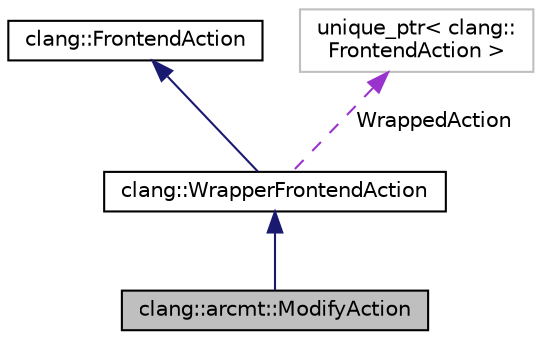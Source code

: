 digraph "clang::arcmt::ModifyAction"
{
 // LATEX_PDF_SIZE
  bgcolor="transparent";
  edge [fontname="Helvetica",fontsize="10",labelfontname="Helvetica",labelfontsize="10"];
  node [fontname="Helvetica",fontsize="10",shape=record];
  Node1 [label="clang::arcmt::ModifyAction",height=0.2,width=0.4,color="black", fillcolor="grey75", style="filled", fontcolor="black",tooltip=" "];
  Node2 -> Node1 [dir="back",color="midnightblue",fontsize="10",style="solid",fontname="Helvetica"];
  Node2 [label="clang::WrapperFrontendAction",height=0.2,width=0.4,color="black",URL="$classclang_1_1WrapperFrontendAction.html",tooltip="A frontend action which simply wraps some other runtime-specified frontend action."];
  Node3 -> Node2 [dir="back",color="midnightblue",fontsize="10",style="solid",fontname="Helvetica"];
  Node3 [label="clang::FrontendAction",height=0.2,width=0.4,color="black",URL="$classclang_1_1FrontendAction.html",tooltip="Abstract base class for actions which can be performed by the frontend."];
  Node4 -> Node2 [dir="back",color="darkorchid3",fontsize="10",style="dashed",label=" WrappedAction" ,fontname="Helvetica"];
  Node4 [label="unique_ptr\< clang::\lFrontendAction \>",height=0.2,width=0.4,color="grey75",tooltip=" "];
}
